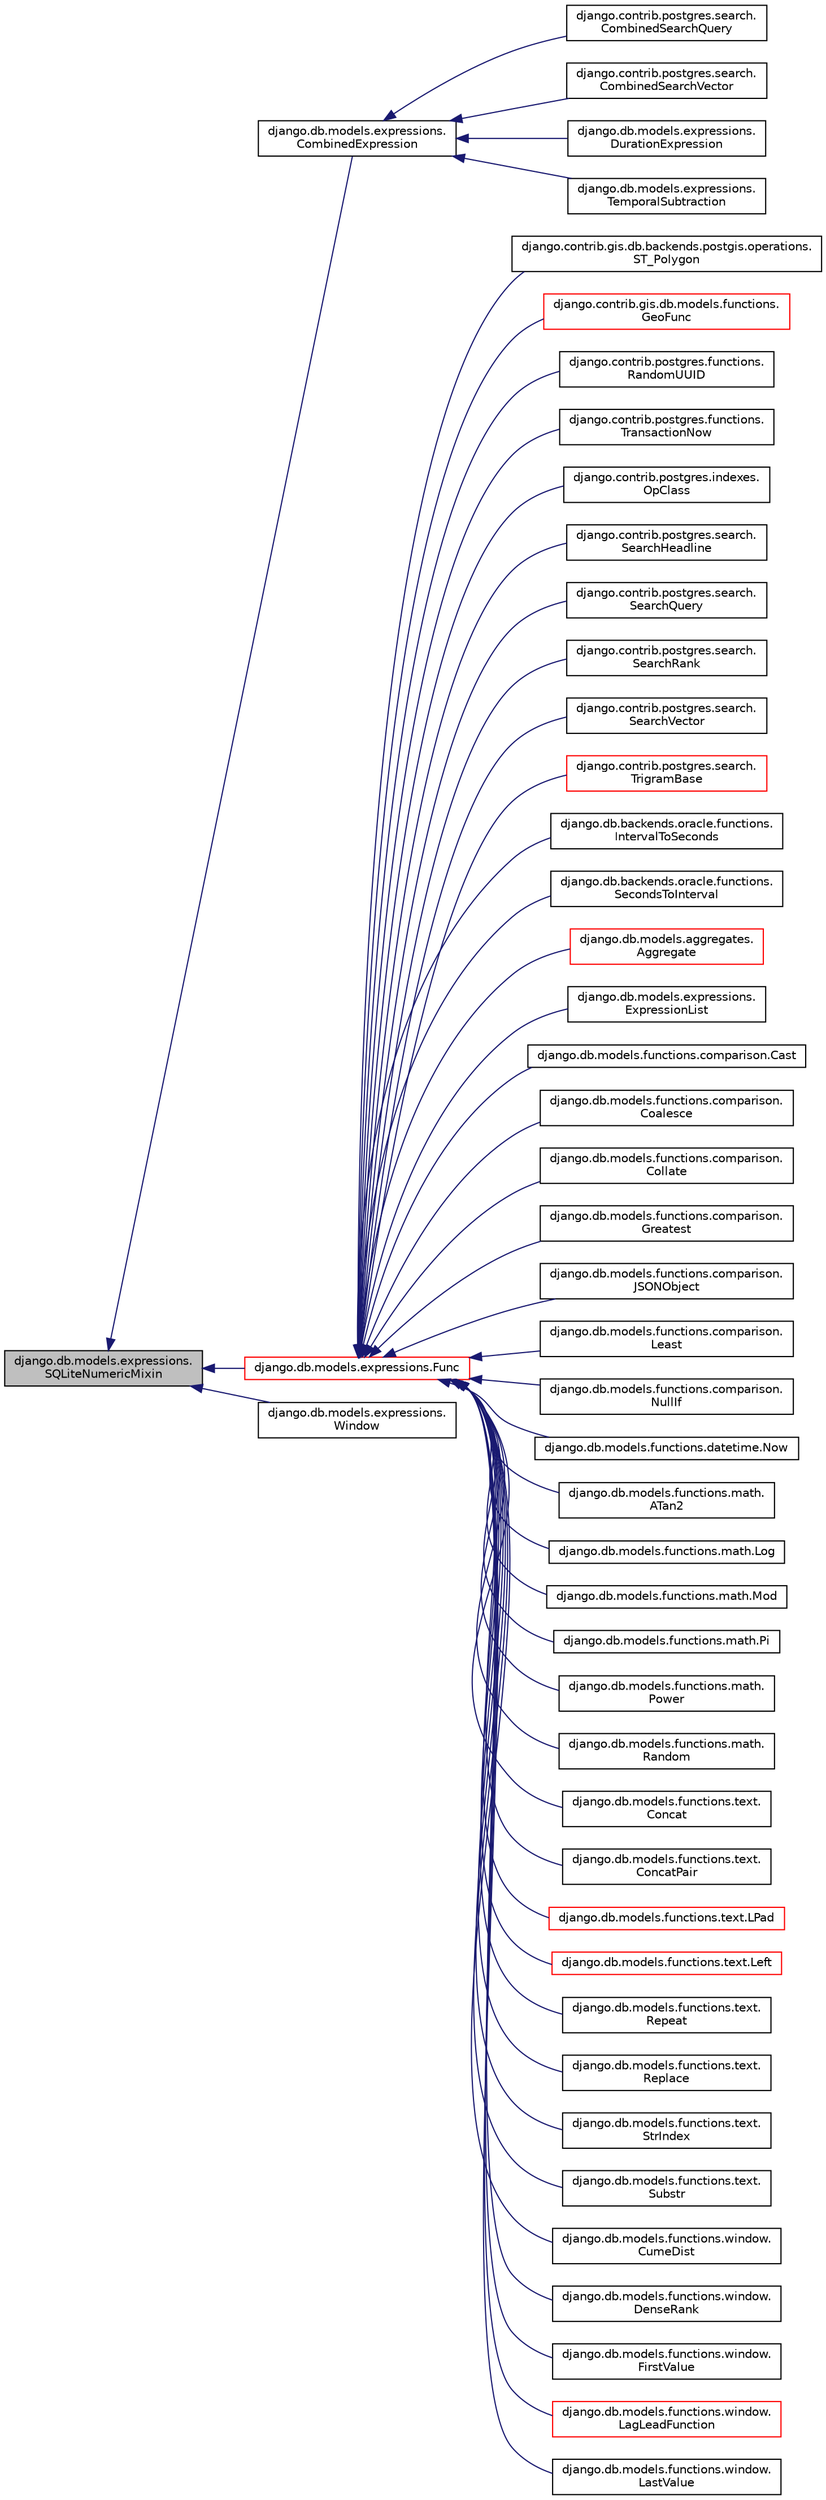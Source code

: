 digraph "django.db.models.expressions.SQLiteNumericMixin"
{
 // LATEX_PDF_SIZE
  edge [fontname="Helvetica",fontsize="10",labelfontname="Helvetica",labelfontsize="10"];
  node [fontname="Helvetica",fontsize="10",shape=record];
  rankdir="LR";
  Node1 [label="django.db.models.expressions.\lSQLiteNumericMixin",height=0.2,width=0.4,color="black", fillcolor="grey75", style="filled", fontcolor="black",tooltip=" "];
  Node1 -> Node2 [dir="back",color="midnightblue",fontsize="10",style="solid",fontname="Helvetica"];
  Node2 [label="django.db.models.expressions.\lCombinedExpression",height=0.2,width=0.4,color="black", fillcolor="white", style="filled",URL="$classdjango_1_1db_1_1models_1_1expressions_1_1_combined_expression.html",tooltip=" "];
  Node2 -> Node3 [dir="back",color="midnightblue",fontsize="10",style="solid",fontname="Helvetica"];
  Node3 [label="django.contrib.postgres.search.\lCombinedSearchQuery",height=0.2,width=0.4,color="black", fillcolor="white", style="filled",URL="$classdjango_1_1contrib_1_1postgres_1_1search_1_1_combined_search_query.html",tooltip=" "];
  Node2 -> Node4 [dir="back",color="midnightblue",fontsize="10",style="solid",fontname="Helvetica"];
  Node4 [label="django.contrib.postgres.search.\lCombinedSearchVector",height=0.2,width=0.4,color="black", fillcolor="white", style="filled",URL="$classdjango_1_1contrib_1_1postgres_1_1search_1_1_combined_search_vector.html",tooltip=" "];
  Node2 -> Node5 [dir="back",color="midnightblue",fontsize="10",style="solid",fontname="Helvetica"];
  Node5 [label="django.db.models.expressions.\lDurationExpression",height=0.2,width=0.4,color="black", fillcolor="white", style="filled",URL="$classdjango_1_1db_1_1models_1_1expressions_1_1_duration_expression.html",tooltip=" "];
  Node2 -> Node6 [dir="back",color="midnightblue",fontsize="10",style="solid",fontname="Helvetica"];
  Node6 [label="django.db.models.expressions.\lTemporalSubtraction",height=0.2,width=0.4,color="black", fillcolor="white", style="filled",URL="$classdjango_1_1db_1_1models_1_1expressions_1_1_temporal_subtraction.html",tooltip=" "];
  Node1 -> Node7 [dir="back",color="midnightblue",fontsize="10",style="solid",fontname="Helvetica"];
  Node7 [label="django.db.models.expressions.Func",height=0.2,width=0.4,color="red", fillcolor="white", style="filled",URL="$classdjango_1_1db_1_1models_1_1expressions_1_1_func.html",tooltip=" "];
  Node7 -> Node8 [dir="back",color="midnightblue",fontsize="10",style="solid",fontname="Helvetica"];
  Node8 [label="django.contrib.gis.db.backends.postgis.operations.\lST_Polygon",height=0.2,width=0.4,color="black", fillcolor="white", style="filled",URL="$classdjango_1_1contrib_1_1gis_1_1db_1_1backends_1_1postgis_1_1operations_1_1_s_t___polygon.html",tooltip=" "];
  Node7 -> Node9 [dir="back",color="midnightblue",fontsize="10",style="solid",fontname="Helvetica"];
  Node9 [label="django.contrib.gis.db.models.functions.\lGeoFunc",height=0.2,width=0.4,color="red", fillcolor="white", style="filled",URL="$classdjango_1_1contrib_1_1gis_1_1db_1_1models_1_1functions_1_1_geo_func.html",tooltip=" "];
  Node7 -> Node44 [dir="back",color="midnightblue",fontsize="10",style="solid",fontname="Helvetica"];
  Node44 [label="django.contrib.postgres.functions.\lRandomUUID",height=0.2,width=0.4,color="black", fillcolor="white", style="filled",URL="$classdjango_1_1contrib_1_1postgres_1_1functions_1_1_random_u_u_i_d.html",tooltip=" "];
  Node7 -> Node45 [dir="back",color="midnightblue",fontsize="10",style="solid",fontname="Helvetica"];
  Node45 [label="django.contrib.postgres.functions.\lTransactionNow",height=0.2,width=0.4,color="black", fillcolor="white", style="filled",URL="$classdjango_1_1contrib_1_1postgres_1_1functions_1_1_transaction_now.html",tooltip=" "];
  Node7 -> Node46 [dir="back",color="midnightblue",fontsize="10",style="solid",fontname="Helvetica"];
  Node46 [label="django.contrib.postgres.indexes.\lOpClass",height=0.2,width=0.4,color="black", fillcolor="white", style="filled",URL="$classdjango_1_1contrib_1_1postgres_1_1indexes_1_1_op_class.html",tooltip=" "];
  Node7 -> Node47 [dir="back",color="midnightblue",fontsize="10",style="solid",fontname="Helvetica"];
  Node47 [label="django.contrib.postgres.search.\lSearchHeadline",height=0.2,width=0.4,color="black", fillcolor="white", style="filled",URL="$classdjango_1_1contrib_1_1postgres_1_1search_1_1_search_headline.html",tooltip=" "];
  Node7 -> Node48 [dir="back",color="midnightblue",fontsize="10",style="solid",fontname="Helvetica"];
  Node48 [label="django.contrib.postgres.search.\lSearchQuery",height=0.2,width=0.4,color="black", fillcolor="white", style="filled",URL="$classdjango_1_1contrib_1_1postgres_1_1search_1_1_search_query.html",tooltip=" "];
  Node7 -> Node49 [dir="back",color="midnightblue",fontsize="10",style="solid",fontname="Helvetica"];
  Node49 [label="django.contrib.postgres.search.\lSearchRank",height=0.2,width=0.4,color="black", fillcolor="white", style="filled",URL="$classdjango_1_1contrib_1_1postgres_1_1search_1_1_search_rank.html",tooltip=" "];
  Node7 -> Node50 [dir="back",color="midnightblue",fontsize="10",style="solid",fontname="Helvetica"];
  Node50 [label="django.contrib.postgres.search.\lSearchVector",height=0.2,width=0.4,color="black", fillcolor="white", style="filled",URL="$classdjango_1_1contrib_1_1postgres_1_1search_1_1_search_vector.html",tooltip=" "];
  Node7 -> Node51 [dir="back",color="midnightblue",fontsize="10",style="solid",fontname="Helvetica"];
  Node51 [label="django.contrib.postgres.search.\lTrigramBase",height=0.2,width=0.4,color="red", fillcolor="white", style="filled",URL="$classdjango_1_1contrib_1_1postgres_1_1search_1_1_trigram_base.html",tooltip=" "];
  Node7 -> Node54 [dir="back",color="midnightblue",fontsize="10",style="solid",fontname="Helvetica"];
  Node54 [label="django.db.backends.oracle.functions.\lIntervalToSeconds",height=0.2,width=0.4,color="black", fillcolor="white", style="filled",URL="$classdjango_1_1db_1_1backends_1_1oracle_1_1functions_1_1_interval_to_seconds.html",tooltip=" "];
  Node7 -> Node55 [dir="back",color="midnightblue",fontsize="10",style="solid",fontname="Helvetica"];
  Node55 [label="django.db.backends.oracle.functions.\lSecondsToInterval",height=0.2,width=0.4,color="black", fillcolor="white", style="filled",URL="$classdjango_1_1db_1_1backends_1_1oracle_1_1functions_1_1_seconds_to_interval.html",tooltip=" "];
  Node7 -> Node56 [dir="back",color="midnightblue",fontsize="10",style="solid",fontname="Helvetica"];
  Node56 [label="django.db.models.aggregates.\lAggregate",height=0.2,width=0.4,color="red", fillcolor="white", style="filled",URL="$classdjango_1_1db_1_1models_1_1aggregates_1_1_aggregate.html",tooltip=" "];
  Node7 -> Node89 [dir="back",color="midnightblue",fontsize="10",style="solid",fontname="Helvetica"];
  Node89 [label="django.db.models.expressions.\lExpressionList",height=0.2,width=0.4,color="black", fillcolor="white", style="filled",URL="$classdjango_1_1db_1_1models_1_1expressions_1_1_expression_list.html",tooltip=" "];
  Node7 -> Node90 [dir="back",color="midnightblue",fontsize="10",style="solid",fontname="Helvetica"];
  Node90 [label="django.db.models.functions.comparison.Cast",height=0.2,width=0.4,color="black", fillcolor="white", style="filled",URL="$classdjango_1_1db_1_1models_1_1functions_1_1comparison_1_1_cast.html",tooltip=" "];
  Node7 -> Node91 [dir="back",color="midnightblue",fontsize="10",style="solid",fontname="Helvetica"];
  Node91 [label="django.db.models.functions.comparison.\lCoalesce",height=0.2,width=0.4,color="black", fillcolor="white", style="filled",URL="$classdjango_1_1db_1_1models_1_1functions_1_1comparison_1_1_coalesce.html",tooltip=" "];
  Node7 -> Node92 [dir="back",color="midnightblue",fontsize="10",style="solid",fontname="Helvetica"];
  Node92 [label="django.db.models.functions.comparison.\lCollate",height=0.2,width=0.4,color="black", fillcolor="white", style="filled",URL="$classdjango_1_1db_1_1models_1_1functions_1_1comparison_1_1_collate.html",tooltip=" "];
  Node7 -> Node93 [dir="back",color="midnightblue",fontsize="10",style="solid",fontname="Helvetica"];
  Node93 [label="django.db.models.functions.comparison.\lGreatest",height=0.2,width=0.4,color="black", fillcolor="white", style="filled",URL="$classdjango_1_1db_1_1models_1_1functions_1_1comparison_1_1_greatest.html",tooltip=" "];
  Node7 -> Node94 [dir="back",color="midnightblue",fontsize="10",style="solid",fontname="Helvetica"];
  Node94 [label="django.db.models.functions.comparison.\lJSONObject",height=0.2,width=0.4,color="black", fillcolor="white", style="filled",URL="$classdjango_1_1db_1_1models_1_1functions_1_1comparison_1_1_j_s_o_n_object.html",tooltip=" "];
  Node7 -> Node95 [dir="back",color="midnightblue",fontsize="10",style="solid",fontname="Helvetica"];
  Node95 [label="django.db.models.functions.comparison.\lLeast",height=0.2,width=0.4,color="black", fillcolor="white", style="filled",URL="$classdjango_1_1db_1_1models_1_1functions_1_1comparison_1_1_least.html",tooltip=" "];
  Node7 -> Node96 [dir="back",color="midnightblue",fontsize="10",style="solid",fontname="Helvetica"];
  Node96 [label="django.db.models.functions.comparison.\lNullIf",height=0.2,width=0.4,color="black", fillcolor="white", style="filled",URL="$classdjango_1_1db_1_1models_1_1functions_1_1comparison_1_1_null_if.html",tooltip=" "];
  Node7 -> Node97 [dir="back",color="midnightblue",fontsize="10",style="solid",fontname="Helvetica"];
  Node97 [label="django.db.models.functions.datetime.Now",height=0.2,width=0.4,color="black", fillcolor="white", style="filled",URL="$classdjango_1_1db_1_1models_1_1functions_1_1datetime_1_1_now.html",tooltip=" "];
  Node7 -> Node98 [dir="back",color="midnightblue",fontsize="10",style="solid",fontname="Helvetica"];
  Node98 [label="django.db.models.functions.math.\lATan2",height=0.2,width=0.4,color="black", fillcolor="white", style="filled",URL="$classdjango_1_1db_1_1models_1_1functions_1_1math_1_1_a_tan2.html",tooltip=" "];
  Node7 -> Node99 [dir="back",color="midnightblue",fontsize="10",style="solid",fontname="Helvetica"];
  Node99 [label="django.db.models.functions.math.Log",height=0.2,width=0.4,color="black", fillcolor="white", style="filled",URL="$classdjango_1_1db_1_1models_1_1functions_1_1math_1_1_log.html",tooltip=" "];
  Node7 -> Node100 [dir="back",color="midnightblue",fontsize="10",style="solid",fontname="Helvetica"];
  Node100 [label="django.db.models.functions.math.Mod",height=0.2,width=0.4,color="black", fillcolor="white", style="filled",URL="$classdjango_1_1db_1_1models_1_1functions_1_1math_1_1_mod.html",tooltip=" "];
  Node7 -> Node101 [dir="back",color="midnightblue",fontsize="10",style="solid",fontname="Helvetica"];
  Node101 [label="django.db.models.functions.math.Pi",height=0.2,width=0.4,color="black", fillcolor="white", style="filled",URL="$classdjango_1_1db_1_1models_1_1functions_1_1math_1_1_pi.html",tooltip=" "];
  Node7 -> Node102 [dir="back",color="midnightblue",fontsize="10",style="solid",fontname="Helvetica"];
  Node102 [label="django.db.models.functions.math.\lPower",height=0.2,width=0.4,color="black", fillcolor="white", style="filled",URL="$classdjango_1_1db_1_1models_1_1functions_1_1math_1_1_power.html",tooltip=" "];
  Node7 -> Node103 [dir="back",color="midnightblue",fontsize="10",style="solid",fontname="Helvetica"];
  Node103 [label="django.db.models.functions.math.\lRandom",height=0.2,width=0.4,color="black", fillcolor="white", style="filled",URL="$classdjango_1_1db_1_1models_1_1functions_1_1math_1_1_random.html",tooltip=" "];
  Node7 -> Node104 [dir="back",color="midnightblue",fontsize="10",style="solid",fontname="Helvetica"];
  Node104 [label="django.db.models.functions.text.\lConcat",height=0.2,width=0.4,color="black", fillcolor="white", style="filled",URL="$classdjango_1_1db_1_1models_1_1functions_1_1text_1_1_concat.html",tooltip=" "];
  Node7 -> Node105 [dir="back",color="midnightblue",fontsize="10",style="solid",fontname="Helvetica"];
  Node105 [label="django.db.models.functions.text.\lConcatPair",height=0.2,width=0.4,color="black", fillcolor="white", style="filled",URL="$classdjango_1_1db_1_1models_1_1functions_1_1text_1_1_concat_pair.html",tooltip=" "];
  Node7 -> Node106 [dir="back",color="midnightblue",fontsize="10",style="solid",fontname="Helvetica"];
  Node106 [label="django.db.models.functions.text.LPad",height=0.2,width=0.4,color="red", fillcolor="white", style="filled",URL="$classdjango_1_1db_1_1models_1_1functions_1_1text_1_1_l_pad.html",tooltip=" "];
  Node7 -> Node108 [dir="back",color="midnightblue",fontsize="10",style="solid",fontname="Helvetica"];
  Node108 [label="django.db.models.functions.text.Left",height=0.2,width=0.4,color="red", fillcolor="white", style="filled",URL="$classdjango_1_1db_1_1models_1_1functions_1_1text_1_1_left.html",tooltip=" "];
  Node7 -> Node110 [dir="back",color="midnightblue",fontsize="10",style="solid",fontname="Helvetica"];
  Node110 [label="django.db.models.functions.text.\lRepeat",height=0.2,width=0.4,color="black", fillcolor="white", style="filled",URL="$classdjango_1_1db_1_1models_1_1functions_1_1text_1_1_repeat.html",tooltip=" "];
  Node7 -> Node111 [dir="back",color="midnightblue",fontsize="10",style="solid",fontname="Helvetica"];
  Node111 [label="django.db.models.functions.text.\lReplace",height=0.2,width=0.4,color="black", fillcolor="white", style="filled",URL="$classdjango_1_1db_1_1models_1_1functions_1_1text_1_1_replace.html",tooltip=" "];
  Node7 -> Node112 [dir="back",color="midnightblue",fontsize="10",style="solid",fontname="Helvetica"];
  Node112 [label="django.db.models.functions.text.\lStrIndex",height=0.2,width=0.4,color="black", fillcolor="white", style="filled",URL="$classdjango_1_1db_1_1models_1_1functions_1_1text_1_1_str_index.html",tooltip=" "];
  Node7 -> Node113 [dir="back",color="midnightblue",fontsize="10",style="solid",fontname="Helvetica"];
  Node113 [label="django.db.models.functions.text.\lSubstr",height=0.2,width=0.4,color="black", fillcolor="white", style="filled",URL="$classdjango_1_1db_1_1models_1_1functions_1_1text_1_1_substr.html",tooltip=" "];
  Node7 -> Node114 [dir="back",color="midnightblue",fontsize="10",style="solid",fontname="Helvetica"];
  Node114 [label="django.db.models.functions.window.\lCumeDist",height=0.2,width=0.4,color="black", fillcolor="white", style="filled",URL="$classdjango_1_1db_1_1models_1_1functions_1_1window_1_1_cume_dist.html",tooltip=" "];
  Node7 -> Node115 [dir="back",color="midnightblue",fontsize="10",style="solid",fontname="Helvetica"];
  Node115 [label="django.db.models.functions.window.\lDenseRank",height=0.2,width=0.4,color="black", fillcolor="white", style="filled",URL="$classdjango_1_1db_1_1models_1_1functions_1_1window_1_1_dense_rank.html",tooltip=" "];
  Node7 -> Node116 [dir="back",color="midnightblue",fontsize="10",style="solid",fontname="Helvetica"];
  Node116 [label="django.db.models.functions.window.\lFirstValue",height=0.2,width=0.4,color="black", fillcolor="white", style="filled",URL="$classdjango_1_1db_1_1models_1_1functions_1_1window_1_1_first_value.html",tooltip=" "];
  Node7 -> Node117 [dir="back",color="midnightblue",fontsize="10",style="solid",fontname="Helvetica"];
  Node117 [label="django.db.models.functions.window.\lLagLeadFunction",height=0.2,width=0.4,color="red", fillcolor="white", style="filled",URL="$classdjango_1_1db_1_1models_1_1functions_1_1window_1_1_lag_lead_function.html",tooltip=" "];
  Node7 -> Node120 [dir="back",color="midnightblue",fontsize="10",style="solid",fontname="Helvetica"];
  Node120 [label="django.db.models.functions.window.\lLastValue",height=0.2,width=0.4,color="black", fillcolor="white", style="filled",URL="$classdjango_1_1db_1_1models_1_1functions_1_1window_1_1_last_value.html",tooltip=" "];
  Node1 -> Node194 [dir="back",color="midnightblue",fontsize="10",style="solid",fontname="Helvetica"];
  Node194 [label="django.db.models.expressions.\lWindow",height=0.2,width=0.4,color="black", fillcolor="white", style="filled",URL="$classdjango_1_1db_1_1models_1_1expressions_1_1_window.html",tooltip=" "];
}
